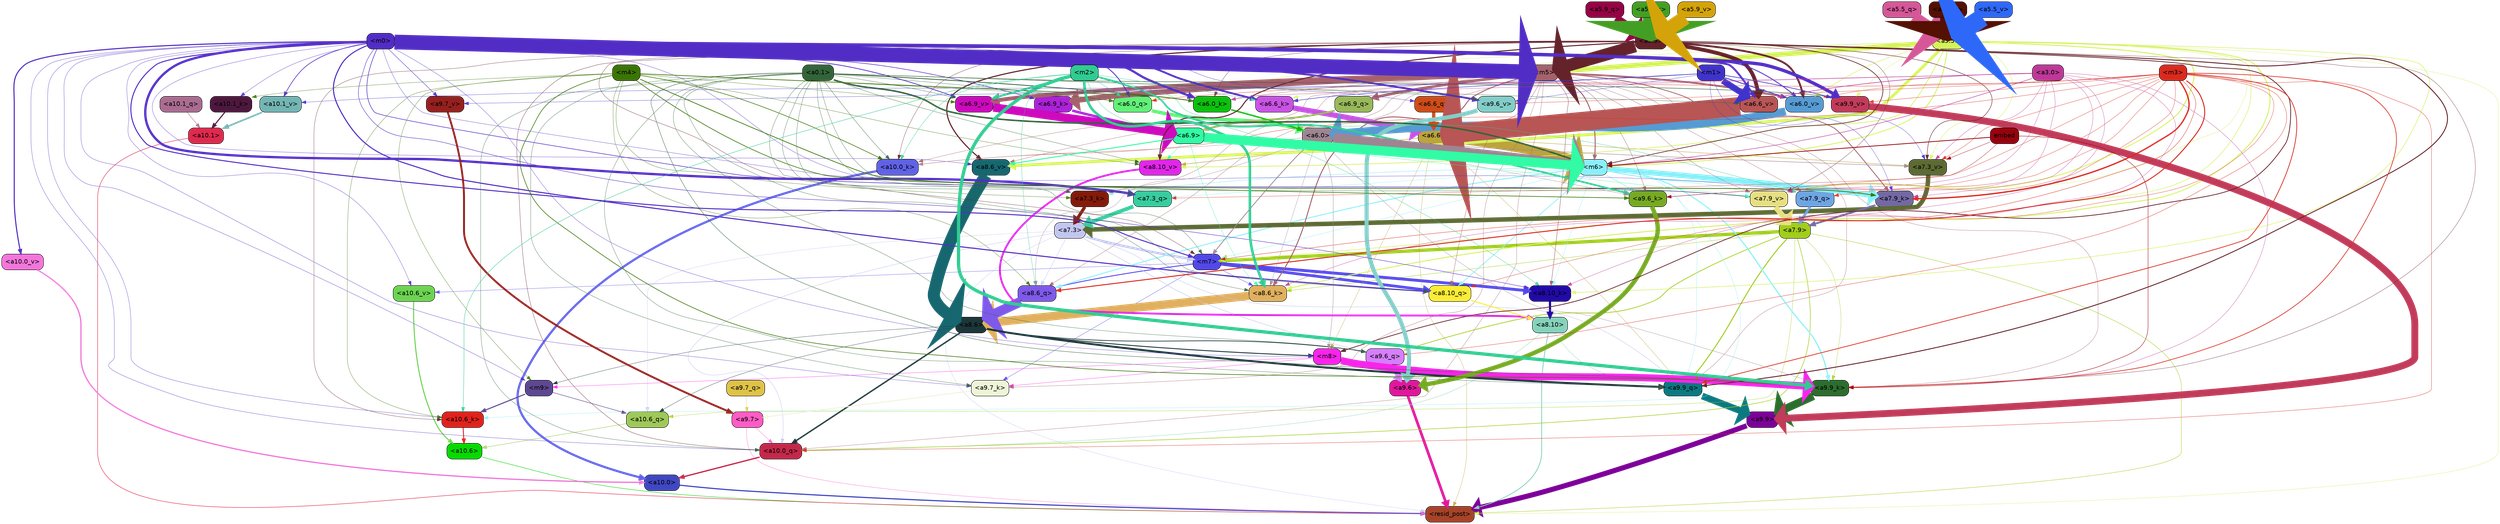 strict digraph "" {
	graph [bgcolor=transparent,
		layout=dot,
		overlap=false,
		splines=true
	];
	"<a10.6>"	[color=black,
		fillcolor="#06da01",
		fontname=Helvetica,
		shape=box,
		style="filled, rounded"];
	"<resid_post>"	[color=black,
		fillcolor="#a64328",
		fontname=Helvetica,
		shape=box,
		style="filled, rounded"];
	"<a10.6>" -> "<resid_post>"	[color="#06da01",
		penwidth=0.9498605728149414];
	"<a10.1>"	[color=black,
		fillcolor="#df294d",
		fontname=Helvetica,
		shape=box,
		style="filled, rounded"];
	"<a10.1>" -> "<resid_post>"	[color="#df294d",
		penwidth=1.0084514617919922];
	"<a10.0>"	[color=black,
		fillcolor="#4047c2",
		fontname=Helvetica,
		shape=box,
		style="filled, rounded"];
	"<a10.0>" -> "<resid_post>"	[color="#4047c2",
		penwidth=2.5814952850341797];
	"<a9.9>"	[color=black,
		fillcolor="#7c0198",
		fontname=Helvetica,
		shape=box,
		style="filled, rounded"];
	"<a9.9>" -> "<resid_post>"	[color="#7c0198",
		penwidth=11.610888481140137];
	"<a9.7>"	[color=black,
		fillcolor="#fe5bc4",
		fontname=Helvetica,
		shape=box,
		style="filled, rounded"];
	"<a9.7>" -> "<resid_post>"	[color="#fe5bc4",
		penwidth=0.6];
	"<a10.0_q>"	[color=black,
		fillcolor="#c4284a",
		fontname=Helvetica,
		shape=box,
		style="filled, rounded"];
	"<a9.7>" -> "<a10.0_q>"	[color="#fe5bc4",
		penwidth=0.6];
	"<a9.6>"	[color=black,
		fillcolor="#e0179d",
		fontname=Helvetica,
		shape=box,
		style="filled, rounded"];
	"<a9.6>" -> "<resid_post>"	[color="#e0179d",
		penwidth=6.121421813964844];
	"<a8.10>"	[color=black,
		fillcolor="#85d2ba",
		fontname=Helvetica,
		shape=box,
		style="filled, rounded"];
	"<a8.10>" -> "<resid_post>"	[color="#85d2ba",
		penwidth=1.7841739654541016];
	"<a8.10>" -> "<a10.0_q>"	[color="#85d2ba",
		penwidth=0.6612663269042969];
	"<a9.9_q>"	[color=black,
		fillcolor="#0b7981",
		fontname=Helvetica,
		shape=box,
		style="filled, rounded"];
	"<a8.10>" -> "<a9.9_q>"	[color="#85d2ba",
		penwidth=0.6];
	"<a7.9>"	[color=black,
		fillcolor="#a1cd1c",
		fontname=Helvetica,
		shape=box,
		style="filled, rounded"];
	"<a7.9>" -> "<resid_post>"	[color="#a1cd1c",
		penwidth=0.8109169006347656];
	"<a10.6_q>"	[color=black,
		fillcolor="#9ec858",
		fontname=Helvetica,
		shape=box,
		style="filled, rounded"];
	"<a7.9>" -> "<a10.6_q>"	[color="#a1cd1c",
		penwidth=0.6];
	"<a7.9>" -> "<a10.0_q>"	[color="#a1cd1c",
		penwidth=1.19378662109375];
	"<m7>"	[color=black,
		fillcolor="#5248ea",
		fontname=Helvetica,
		shape=box,
		style="filled, rounded"];
	"<a7.9>" -> "<m7>"	[color="#a1cd1c",
		penwidth=7.3899383544921875];
	"<a7.9>" -> "<a9.9_q>"	[color="#a1cd1c",
		penwidth=2.1764984130859375];
	"<a9.6_q>"	[color=black,
		fillcolor="#d57ffa",
		fontname=Helvetica,
		shape=box,
		style="filled, rounded"];
	"<a7.9>" -> "<a9.6_q>"	[color="#a1cd1c",
		penwidth=1.6184196472167969];
	"<a9.9_k>"	[color=black,
		fillcolor="#2c6e2d",
		fontname=Helvetica,
		shape=box,
		style="filled, rounded"];
	"<a7.9>" -> "<a9.9_k>"	[color="#a1cd1c",
		penwidth=0.6];
	"<a8.6_k>"	[color=black,
		fillcolor="#e0b05f",
		fontname=Helvetica,
		shape=box,
		style="filled, rounded"];
	"<a7.9>" -> "<a8.6_k>"	[color="#a1cd1c",
		penwidth=0.7570610046386719];
	"<a7.3>"	[color=black,
		fillcolor="#c2c6ef",
		fontname=Helvetica,
		shape=box,
		style="filled, rounded"];
	"<a7.3>" -> "<resid_post>"	[color="#c2c6ef",
		penwidth=0.6];
	"<a7.3>" -> "<a10.6_q>"	[color="#c2c6ef",
		penwidth=0.6];
	"<a7.3>" -> "<a10.0_q>"	[color="#c2c6ef",
		penwidth=0.8208656311035156];
	"<a7.3>" -> "<m7>"	[color="#c2c6ef",
		penwidth=5.189311981201172];
	"<a7.3>" -> "<a9.9_q>"	[color="#c2c6ef",
		penwidth=0.8119163513183594];
	"<a7.3>" -> "<a9.6_q>"	[color="#c2c6ef",
		penwidth=0.9649925231933594];
	"<a8.6_q>"	[color=black,
		fillcolor="#7e59ea",
		fontname=Helvetica,
		shape=box,
		style="filled, rounded"];
	"<a7.3>" -> "<a8.6_q>"	[color="#c2c6ef",
		penwidth=0.7801322937011719];
	"<a6.6>"	[color=black,
		fillcolor="#bca33e",
		fontname=Helvetica,
		shape=box,
		style="filled, rounded"];
	"<a6.6>" -> "<resid_post>"	[color="#bca33e",
		penwidth=0.6];
	"<m6>"	[color=black,
		fillcolor="#89eff9",
		fontname=Helvetica,
		shape=box,
		style="filled, rounded"];
	"<a6.6>" -> "<m6>"	[color="#bca33e",
		penwidth=21.6163272857666];
	"<m8>"	[color=black,
		fillcolor="#fa23eb",
		fontname=Helvetica,
		shape=box,
		style="filled, rounded"];
	"<a6.6>" -> "<m8>"	[color="#bca33e",
		penwidth=0.6];
	"<a6.6>" -> "<a9.9_q>"	[color="#bca33e",
		penwidth=0.6];
	"<a8.10_v>"	[color=black,
		fillcolor="#e126ea",
		fontname=Helvetica,
		shape=box,
		style="filled, rounded"];
	"<a6.6>" -> "<a8.10_v>"	[color="#bca33e",
		penwidth=1.0661506652832031];
	"<a7.3_v>"	[color=black,
		fillcolor="#5c6a33",
		fontname=Helvetica,
		shape=box,
		style="filled, rounded"];
	"<a6.6>" -> "<a7.3_v>"	[color="#bca33e",
		penwidth=0.8506813049316406];
	"<a5.5>"	[color=black,
		fillcolor="#d4f25b",
		fontname=Helvetica,
		shape=box,
		style="filled, rounded"];
	"<a5.5>" -> "<resid_post>"	[color="#d4f25b",
		penwidth=0.6];
	"<m5>"	[color=black,
		fillcolor="#a5626c",
		fontname=Helvetica,
		shape=box,
		style="filled, rounded"];
	"<a5.5>" -> "<m5>"	[color="#d4f25b",
		penwidth=10.773042678833008];
	"<a5.5>" -> "<m6>"	[color="#d4f25b",
		penwidth=1.8430671691894531];
	"<a5.5>" -> "<m7>"	[color="#d4f25b",
		penwidth=1.0865592956542969];
	"<a9.9_v>"	[color=black,
		fillcolor="#c13b5a",
		fontname=Helvetica,
		shape=box,
		style="filled, rounded"];
	"<a5.5>" -> "<a9.9_v>"	[color="#d4f25b",
		penwidth=0.6];
	"<a8.10_k>"	[color=black,
		fillcolor="#210aa7",
		fontname=Helvetica,
		shape=box,
		style="filled, rounded"];
	"<a5.5>" -> "<a8.10_k>"	[color="#d4f25b",
		penwidth=1.1390800476074219];
	"<a5.5>" -> "<a8.6_k>"	[color="#d4f25b",
		penwidth=2.00030517578125];
	"<a5.5>" -> "<a8.10_v>"	[color="#d4f25b",
		penwidth=1.4206085205078125];
	"<a8.6_v>"	[color=black,
		fillcolor="#16676f",
		fontname=Helvetica,
		shape=box,
		style="filled, rounded"];
	"<a5.5>" -> "<a8.6_v>"	[color="#d4f25b",
		penwidth=6.534294128417969];
	"<a7.9_q>"	[color=black,
		fillcolor="#6fa5e3",
		fontname=Helvetica,
		shape=box,
		style="filled, rounded"];
	"<a5.5>" -> "<a7.9_q>"	[color="#d4f25b",
		penwidth=0.6];
	"<a7.9_v>"	[color=black,
		fillcolor="#e7df83",
		fontname=Helvetica,
		shape=box,
		style="filled, rounded"];
	"<a5.5>" -> "<a7.9_v>"	[color="#d4f25b",
		penwidth=2.0819549560546875];
	"<a5.5>" -> "<a7.3_v>"	[color="#d4f25b",
		penwidth=0.8107681274414062];
	"<a6.0_q>"	[color=black,
		fillcolor="#61f078",
		fontname=Helvetica,
		shape=box,
		style="filled, rounded"];
	"<a5.5>" -> "<a6.0_q>"	[color="#d4f25b",
		penwidth=0.6];
	"<a6.6_k>"	[color=black,
		fillcolor="#c953e4",
		fontname=Helvetica,
		shape=box,
		style="filled, rounded"];
	"<a5.5>" -> "<a6.6_k>"	[color="#d4f25b",
		penwidth=0.6];
	"<a6.0_v>"	[color=black,
		fillcolor="#569bd3",
		fontname=Helvetica,
		shape=box,
		style="filled, rounded"];
	"<a5.5>" -> "<a6.0_v>"	[color="#d4f25b",
		penwidth=0.9978408813476562];
	"<a10.6_q>" -> "<a10.6>"	[color="#9ec858",
		penwidth=0.9244728088378906];
	"<a10.1_q>"	[color=black,
		fillcolor="#aa6c91",
		fontname=Helvetica,
		shape=box,
		style="filled, rounded"];
	"<a10.1_q>" -> "<a10.1>"	[color="#aa6c91",
		penwidth=0.9268798828125];
	"<a10.0_q>" -> "<a10.0>"	[color="#c4284a",
		penwidth=2.905670166015625];
	"<a10.6_k>"	[color=black,
		fillcolor="#e1211b",
		fontname=Helvetica,
		shape=box,
		style="filled, rounded"];
	"<a10.6_k>" -> "<a10.6>"	[color="#e1211b",
		penwidth=2.0319366455078125];
	"<a10.1_k>"	[color=black,
		fillcolor="#4e183e",
		fontname=Helvetica,
		shape=box,
		style="filled, rounded"];
	"<a10.1_k>" -> "<a10.1>"	[color="#4e183e",
		penwidth=2.4037628173828125];
	"<a10.0_k>"	[color=black,
		fillcolor="#6062e6",
		fontname=Helvetica,
		shape=box,
		style="filled, rounded"];
	"<a10.0_k>" -> "<a10.0>"	[color="#6062e6",
		penwidth=4.9319305419921875];
	"<a10.6_v>"	[color=black,
		fillcolor="#6cd451",
		fontname=Helvetica,
		shape=box,
		style="filled, rounded"];
	"<a10.6_v>" -> "<a10.6>"	[color="#6cd451",
		penwidth=2.290935516357422];
	"<a10.1_v>"	[color=black,
		fillcolor="#72b5b3",
		fontname=Helvetica,
		shape=box,
		style="filled, rounded"];
	"<a10.1_v>" -> "<a10.1>"	[color="#72b5b3",
		penwidth=3.6398468017578125];
	"<a10.0_v>"	[color=black,
		fillcolor="#f376db",
		fontname=Helvetica,
		shape=box,
		style="filled, rounded"];
	"<a10.0_v>" -> "<a10.0>"	[color="#f376db",
		penwidth=2.7666168212890625];
	"<m9>"	[color=black,
		fillcolor="#5d4891",
		fontname=Helvetica,
		shape=box,
		style="filled, rounded"];
	"<m9>" -> "<a10.6_q>"	[color="#5d4891",
		penwidth=1.0384025573730469];
	"<m9>" -> "<a10.6_k>"	[color="#5d4891",
		penwidth=2.371124267578125];
	"<a8.6>"	[color=black,
		fillcolor="#1c373a",
		fontname=Helvetica,
		shape=box,
		style="filled, rounded"];
	"<a8.6>" -> "<a10.6_q>"	[color="#1c373a",
		penwidth=0.6];
	"<a8.6>" -> "<a10.0_q>"	[color="#1c373a",
		penwidth=3.1841888427734375];
	"<a8.6>" -> "<m9>"	[color="#1c373a",
		penwidth=0.6];
	"<a8.6>" -> "<m8>"	[color="#1c373a",
		penwidth=1.972564697265625];
	"<a8.6>" -> "<a9.9_q>"	[color="#1c373a",
		penwidth=4.482503890991211];
	"<a8.6>" -> "<a9.6_q>"	[color="#1c373a",
		penwidth=1.515838623046875];
	"<m5>" -> "<a10.0_q>"	[color="#a5626c",
		penwidth=0.6];
	"<m5>" -> "<a10.0_k>"	[color="#a5626c",
		penwidth=0.6];
	"<m5>" -> "<m6>"	[color="#a5626c",
		penwidth=2.143606185913086];
	"<m5>" -> "<a9.9_q>"	[color="#a5626c",
		penwidth=0.6];
	"<m5>" -> "<a9.9_k>"	[color="#a5626c",
		penwidth=0.6];
	"<a9.7_k>"	[color=black,
		fillcolor="#eef4d7",
		fontname=Helvetica,
		shape=box,
		style="filled, rounded"];
	"<m5>" -> "<a9.7_k>"	[color="#a5626c",
		penwidth=0.6];
	"<a9.6_k>"	[color=black,
		fillcolor="#77aa23",
		fontname=Helvetica,
		shape=box,
		style="filled, rounded"];
	"<m5>" -> "<a9.6_k>"	[color="#a5626c",
		penwidth=0.7197036743164062];
	"<a8.10_q>"	[color=black,
		fillcolor="#faec36",
		fontname=Helvetica,
		shape=box,
		style="filled, rounded"];
	"<m5>" -> "<a8.10_q>"	[color="#a5626c",
		penwidth=0.7198371887207031];
	"<m5>" -> "<a8.6_q>"	[color="#a5626c",
		penwidth=0.6];
	"<m5>" -> "<a8.10_k>"	[color="#a5626c",
		penwidth=0.9238471984863281];
	"<m5>" -> "<a8.6_k>"	[color="#a5626c",
		penwidth=2.1219520568847656];
	"<m5>" -> "<a8.6_v>"	[color="#a5626c",
		penwidth=0.6];
	"<m5>" -> "<a7.9_q>"	[color="#a5626c",
		penwidth=0.6];
	"<a7.9_k>"	[color=black,
		fillcolor="#7369a3",
		fontname=Helvetica,
		shape=box,
		style="filled, rounded"];
	"<m5>" -> "<a7.9_k>"	[color="#a5626c",
		penwidth=1.7779998779296875];
	"<a7.3_k>"	[color=black,
		fillcolor="#841b0a",
		fontname=Helvetica,
		shape=box,
		style="filled, rounded"];
	"<m5>" -> "<a7.3_k>"	[color="#a5626c",
		penwidth=0.6];
	"<m5>" -> "<a7.9_v>"	[color="#a5626c",
		penwidth=0.6];
	"<a6.9_q>"	[color=black,
		fillcolor="#98b85b",
		fontname=Helvetica,
		shape=box,
		style="filled, rounded"];
	"<m5>" -> "<a6.9_q>"	[color="#a5626c",
		penwidth=5.935678482055664];
	"<a6.6_q>"	[color=black,
		fillcolor="#ce4c18",
		fontname=Helvetica,
		shape=box,
		style="filled, rounded"];
	"<m5>" -> "<a6.6_q>"	[color="#a5626c",
		penwidth=0.6];
	"<a6.9_k>"	[color=black,
		fillcolor="#ad22d9",
		fontname=Helvetica,
		shape=box,
		style="filled, rounded"];
	"<m5>" -> "<a6.9_k>"	[color="#a5626c",
		penwidth=12.203306198120117];
	"<a6.0_k>"	[color=black,
		fillcolor="#0dc00e",
		fontname=Helvetica,
		shape=box,
		style="filled, rounded"];
	"<m5>" -> "<a6.0_k>"	[color="#a5626c",
		penwidth=0.6867179870605469];
	"<a6.9_v>"	[color=black,
		fillcolor="#cd0abd",
		fontname=Helvetica,
		shape=box,
		style="filled, rounded"];
	"<m5>" -> "<a6.9_v>"	[color="#a5626c",
		penwidth=8.809343338012695];
	"<m5>" -> "<a6.0_v>"	[color="#a5626c",
		penwidth=3.8560523986816406];
	"<a5.9>"	[color=black,
		fillcolor="#64222b",
		fontname=Helvetica,
		shape=box,
		style="filled, rounded"];
	"<a5.9>" -> "<a10.0_q>"	[color="#64222b",
		penwidth=0.6463394165039062];
	"<a5.9>" -> "<a10.6_k>"	[color="#64222b",
		penwidth=0.6];
	"<a5.9>" -> "<a10.0_k>"	[color="#64222b",
		penwidth=0.6];
	"<a5.9>" -> "<m5>"	[color="#64222b",
		penwidth=27.929821968078613];
	"<a5.9>" -> "<m6>"	[color="#64222b",
		penwidth=1.4513568878173828];
	"<a5.9>" -> "<m7>"	[color="#64222b",
		penwidth=0.6];
	"<a5.9>" -> "<m8>"	[color="#64222b",
		penwidth=1.6550712585449219];
	"<a5.9>" -> "<a9.9_q>"	[color="#64222b",
		penwidth=2.019031524658203];
	"<a5.9>" -> "<a9.9_k>"	[color="#64222b",
		penwidth=0.6];
	"<a5.9>" -> "<a8.10_v>"	[color="#64222b",
		penwidth=2.2765426635742188];
	"<a5.9>" -> "<a8.6_v>"	[color="#64222b",
		penwidth=2.4934005737304688];
	"<a5.9>" -> "<a7.9_v>"	[color="#64222b",
		penwidth=0.6];
	"<a5.9>" -> "<a7.3_v>"	[color="#64222b",
		penwidth=0.9861984252929688];
	"<a5.9>" -> "<a6.0_k>"	[color="#64222b",
		penwidth=0.6];
	"<a6.6_v>"	[color=black,
		fillcolor="#b75655",
		fontname=Helvetica,
		shape=box,
		style="filled, rounded"];
	"<a5.9>" -> "<a6.6_v>"	[color="#64222b",
		penwidth=8.623922348022461];
	"<a5.9>" -> "<a6.0_v>"	[color="#64222b",
		penwidth=4.239973068237305];
	"<m3>"	[color=black,
		fillcolor="#da2a1e",
		fontname=Helvetica,
		shape=box,
		style="filled, rounded"];
	"<m3>" -> "<a10.0_q>"	[color="#da2a1e",
		penwidth=0.6597442626953125];
	"<m3>" -> "<a10.0_k>"	[color="#da2a1e",
		penwidth=0.6506614685058594];
	"<m3>" -> "<m7>"	[color="#da2a1e",
		penwidth=0.7659339904785156];
	"<m3>" -> "<a9.9_q>"	[color="#da2a1e",
		penwidth=1.6276321411132812];
	"<m3>" -> "<a9.6_q>"	[color="#da2a1e",
		penwidth=0.6724472045898438];
	"<m3>" -> "<a9.9_k>"	[color="#da2a1e",
		penwidth=1.4574642181396484];
	"<m3>" -> "<a9.6_k>"	[color="#da2a1e",
		penwidth=0.6];
	"<m3>" -> "<a9.9_v>"	[color="#da2a1e",
		penwidth=0.6589469909667969];
	"<a9.6_v>"	[color=black,
		fillcolor="#83cdc8",
		fontname=Helvetica,
		shape=box,
		style="filled, rounded"];
	"<m3>" -> "<a9.6_v>"	[color="#da2a1e",
		penwidth=0.6];
	"<m3>" -> "<a8.10_q>"	[color="#da2a1e",
		penwidth=0.6];
	"<m3>" -> "<a8.6_q>"	[color="#da2a1e",
		penwidth=2.1676406860351562];
	"<m3>" -> "<a7.9_q>"	[color="#da2a1e",
		penwidth=0.6];
	"<a7.3_q>"	[color=black,
		fillcolor="#36cd9f",
		fontname=Helvetica,
		shape=box,
		style="filled, rounded"];
	"<m3>" -> "<a7.3_q>"	[color="#da2a1e",
		penwidth=0.6];
	"<m3>" -> "<a7.9_k>"	[color="#da2a1e",
		penwidth=2.978912353515625];
	"<m3>" -> "<a7.9_v>"	[color="#da2a1e",
		penwidth=0.6];
	"<m3>" -> "<a7.3_v>"	[color="#da2a1e",
		penwidth=0.6];
	"<m3>" -> "<a6.0_q>"	[color="#da2a1e",
		penwidth=0.6884860992431641];
	"<m3>" -> "<a6.0_v>"	[color="#da2a1e",
		penwidth=0.6];
	"<m0>"	[color=black,
		fillcolor="#522dc5",
		fontname=Helvetica,
		shape=box,
		style="filled, rounded"];
	"<m0>" -> "<a10.0_q>"	[color="#522dc5",
		penwidth=0.6];
	"<m0>" -> "<a10.6_k>"	[color="#522dc5",
		penwidth=0.6];
	"<m0>" -> "<a10.1_k>"	[color="#522dc5",
		penwidth=0.6];
	"<m0>" -> "<a10.6_v>"	[color="#522dc5",
		penwidth=0.6];
	"<m0>" -> "<a10.1_v>"	[color="#522dc5",
		penwidth=1.3360328674316406];
	"<m0>" -> "<a10.0_v>"	[color="#522dc5",
		penwidth=2.4083595275878906];
	"<m0>" -> "<m9>"	[color="#522dc5",
		penwidth=0.6];
	"<m0>" -> "<m5>"	[color="#522dc5",
		penwidth=33.441712856292725];
	"<m0>" -> "<m7>"	[color="#522dc5",
		penwidth=2.224945068359375];
	"<m0>" -> "<m8>"	[color="#522dc5",
		penwidth=0.6];
	"<m0>" -> "<a9.7_k>"	[color="#522dc5",
		penwidth=0.6];
	"<m0>" -> "<a9.6_k>"	[color="#522dc5",
		penwidth=0.6];
	"<m0>" -> "<a9.9_v>"	[color="#522dc5",
		penwidth=7.537467956542969];
	"<a9.7_v>"	[color=black,
		fillcolor="#96201e",
		fontname=Helvetica,
		shape=box,
		style="filled, rounded"];
	"<m0>" -> "<a9.7_v>"	[color="#522dc5",
		penwidth=0.8575286865234375];
	"<m0>" -> "<a9.6_v>"	[color="#522dc5",
		penwidth=4.1688385009765625];
	"<m0>" -> "<a8.10_q>"	[color="#522dc5",
		penwidth=2.3761940002441406];
	"<m0>" -> "<a8.10_k>"	[color="#522dc5",
		penwidth=0.9220962524414062];
	"<m0>" -> "<a8.6_v>"	[color="#522dc5",
		penwidth=0.6];
	"<m0>" -> "<a7.9_q>"	[color="#522dc5",
		penwidth=0.6];
	"<m0>" -> "<a7.3_q>"	[color="#522dc5",
		penwidth=5.264301300048828];
	"<m0>" -> "<a7.9_v>"	[color="#522dc5",
		penwidth=1.2114486694335938];
	"<m0>" -> "<a6.6_q>"	[color="#522dc5",
		penwidth=0.6273632049560547];
	"<m0>" -> "<a6.0_q>"	[color="#522dc5",
		penwidth=1.8900203704833984];
	"<m0>" -> "<a6.9_k>"	[color="#522dc5",
		penwidth=1.2153072357177734];
	"<m0>" -> "<a6.6_k>"	[color="#522dc5",
		penwidth=4.234254837036133];
	"<m0>" -> "<a6.0_k>"	[color="#522dc5",
		penwidth=5.01750373840332];
	"<m0>" -> "<a6.9_v>"	[color="#522dc5",
		penwidth=1.6340084075927734];
	"<m0>" -> "<a6.6_v>"	[color="#522dc5",
		penwidth=4.314628601074219];
	"<m0>" -> "<a6.0_v>"	[color="#522dc5",
		penwidth=1.9309234619140625];
	"<a0.1>"	[color=black,
		fillcolor="#326439",
		fontname=Helvetica,
		shape=box,
		style="filled, rounded"];
	"<a0.1>" -> "<a10.0_q>"	[color="#326439",
		penwidth=0.6];
	"<a0.1>" -> "<a10.0_k>"	[color="#326439",
		penwidth=0.6768684387207031];
	"<a0.1>" -> "<m6>"	[color="#326439",
		penwidth=3.4290084838867188];
	"<a0.1>" -> "<m7>"	[color="#326439",
		penwidth=0.6];
	"<a0.1>" -> "<a9.9_q>"	[color="#326439",
		penwidth=0.6];
	"<a0.1>" -> "<a9.6_q>"	[color="#326439",
		penwidth=0.6];
	"<a0.1>" -> "<a9.9_k>"	[color="#326439",
		penwidth=0.81341552734375];
	"<a0.1>" -> "<a9.7_k>"	[color="#326439",
		penwidth=0.6];
	"<a0.1>" -> "<a9.9_v>"	[color="#326439",
		penwidth=1.062591552734375];
	"<a0.1>" -> "<a9.6_v>"	[color="#326439",
		penwidth=0.6];
	"<a0.1>" -> "<a8.10_q>"	[color="#326439",
		penwidth=0.6];
	"<a0.1>" -> "<a8.6_k>"	[color="#326439",
		penwidth=0.6];
	"<a0.1>" -> "<a8.10_v>"	[color="#326439",
		penwidth=0.6];
	"<a0.1>" -> "<a7.3_q>"	[color="#326439",
		penwidth=0.6];
	"<a0.1>" -> "<a7.3_k>"	[color="#326439",
		penwidth=0.6];
	"<a0.1>" -> "<a7.9_v>"	[color="#326439",
		penwidth=0.6];
	"<a0.1>" -> "<a6.0_q>"	[color="#326439",
		penwidth=0.6];
	"<a0.1>" -> "<a6.0_k>"	[color="#326439",
		penwidth=1.7027435302734375];
	"<a0.1>" -> "<a6.9_v>"	[color="#326439",
		penwidth=0.6];
	"<a0.1>" -> "<a6.6_v>"	[color="#326439",
		penwidth=0.6];
	"<m6>" -> "<a10.6_k>"	[color="#89eff9",
		penwidth=0.6];
	"<m6>" -> "<m7>"	[color="#89eff9",
		penwidth=0.6];
	"<m6>" -> "<a9.9_q>"	[color="#89eff9",
		penwidth=0.6];
	"<m6>" -> "<a9.9_k>"	[color="#89eff9",
		penwidth=2.533975601196289];
	"<m6>" -> "<a9.6_k>"	[color="#89eff9",
		penwidth=0.9471282958984375];
	"<m6>" -> "<a8.10_q>"	[color="#89eff9",
		penwidth=1.4854621887207031];
	"<m6>" -> "<a8.6_q>"	[color="#89eff9",
		penwidth=2.0796165466308594];
	"<m6>" -> "<a8.10_k>"	[color="#89eff9",
		penwidth=0.6];
	"<m6>" -> "<a7.9_q>"	[color="#89eff9",
		penwidth=1.9016571044921875];
	"<m6>" -> "<a7.3_q>"	[color="#89eff9",
		penwidth=0.6];
	"<m6>" -> "<a7.9_k>"	[color="#89eff9",
		penwidth=12.277053833007812];
	"<m6>" -> "<a7.3_k>"	[color="#89eff9",
		penwidth=0.8951148986816406];
	"<m6>" -> "<a7.9_v>"	[color="#89eff9",
		penwidth=0.8897933959960938];
	"<m4>"	[color=black,
		fillcolor="#3b7506",
		fontname=Helvetica,
		shape=box,
		style="filled, rounded"];
	"<m4>" -> "<a10.6_k>"	[color="#3b7506",
		penwidth=0.6];
	"<m4>" -> "<a10.1_k>"	[color="#3b7506",
		penwidth=0.6];
	"<m4>" -> "<a10.0_k>"	[color="#3b7506",
		penwidth=1.230804443359375];
	"<m4>" -> "<m9>"	[color="#3b7506",
		penwidth=0.6];
	"<m4>" -> "<a9.9_k>"	[color="#3b7506",
		penwidth=1.3186264038085938];
	"<m4>" -> "<a9.6_k>"	[color="#3b7506",
		penwidth=1.3722038269042969];
	"<m4>" -> "<a8.6_q>"	[color="#3b7506",
		penwidth=0.6];
	"<m4>" -> "<a8.10_v>"	[color="#3b7506",
		penwidth=0.6];
	"<m4>" -> "<a7.9_k>"	[color="#3b7506",
		penwidth=1.5913276672363281];
	"<m4>" -> "<a7.3_k>"	[color="#3b7506",
		penwidth=0.6];
	"<m4>" -> "<a6.0_q>"	[color="#3b7506",
		penwidth=0.6];
	"<m4>" -> "<a6.0_k>"	[color="#3b7506",
		penwidth=1.4652233123779297];
	"<m4>" -> "<a6.9_v>"	[color="#3b7506",
		penwidth=0.6];
	"<m2>"	[color=black,
		fillcolor="#31cb92",
		fontname=Helvetica,
		shape=box,
		style="filled, rounded"];
	"<m2>" -> "<a10.6_k>"	[color="#31cb92",
		penwidth=0.8380241394042969];
	"<m2>" -> "<a10.0_k>"	[color="#31cb92",
		penwidth=0.6622200012207031];
	"<m2>" -> "<a9.9_k>"	[color="#31cb92",
		penwidth=7.476325988769531];
	"<m2>" -> "<a9.6_k>"	[color="#31cb92",
		penwidth=3.761505126953125];
	"<m2>" -> "<a8.6_q>"	[color="#31cb92",
		penwidth=0.6];
	"<m2>" -> "<a8.10_k>"	[color="#31cb92",
		penwidth=0.6];
	"<m2>" -> "<a8.6_k>"	[color="#31cb92",
		penwidth=5.699577331542969];
	"<m2>" -> "<a7.9_q>"	[color="#31cb92",
		penwidth=0.6];
	"<m2>" -> "<a6.0_q>"	[color="#31cb92",
		penwidth=0.6];
	"<m2>" -> "<a6.6_k>"	[color="#31cb92",
		penwidth=0.6];
	"<m2>" -> "<a6.9_v>"	[color="#31cb92",
		penwidth=4.3256072998046875];
	"<a6.0>"	[color=black,
		fillcolor="#9e8592",
		fontname=Helvetica,
		shape=box,
		style="filled, rounded"];
	"<a6.0>" -> "<a10.0_k>"	[color="#9e8592",
		penwidth=0.6];
	"<a6.0>" -> "<m6>"	[color="#9e8592",
		penwidth=23.31447410583496];
	"<a6.0>" -> "<m7>"	[color="#9e8592",
		penwidth=1.694061279296875];
	"<a6.0>" -> "<m8>"	[color="#9e8592",
		penwidth=0.7418403625488281];
	"<a6.0>" -> "<a9.9_k>"	[color="#9e8592",
		penwidth=0.6];
	"<a6.0>" -> "<a9.6_k>"	[color="#9e8592",
		penwidth=0.6];
	"<a6.0>" -> "<a8.6_q>"	[color="#9e8592",
		penwidth=0.6];
	"<a6.0>" -> "<a8.6_k>"	[color="#9e8592",
		penwidth=0.6];
	"<a6.0>" -> "<a7.3_v>"	[color="#9e8592",
		penwidth=0.9905738830566406];
	"<m7>" -> "<a10.6_v>"	[color="#5248ea",
		penwidth=0.6];
	"<m7>" -> "<a9.7_k>"	[color="#5248ea",
		penwidth=0.6];
	"<m7>" -> "<a8.10_q>"	[color="#5248ea",
		penwidth=6.2237091064453125];
	"<m7>" -> "<a8.6_q>"	[color="#5248ea",
		penwidth=1.9677276611328125];
	"<m7>" -> "<a8.10_k>"	[color="#5248ea",
		penwidth=6.505390167236328];
	"<m7>" -> "<a8.6_k>"	[color="#5248ea",
		penwidth=0.6821136474609375];
	"<m1>"	[color=black,
		fillcolor="#4033cb",
		fontname=Helvetica,
		shape=box,
		style="filled, rounded"];
	"<m1>" -> "<a10.1_v>"	[color="#4033cb",
		penwidth=0.6];
	"<m1>" -> "<a9.9_v>"	[color="#4033cb",
		penwidth=1.4082679748535156];
	"<m1>" -> "<a9.7_v>"	[color="#4033cb",
		penwidth=0.6];
	"<m1>" -> "<a9.6_v>"	[color="#4033cb",
		penwidth=0.6];
	"<m1>" -> "<a7.9_k>"	[color="#4033cb",
		penwidth=0.6];
	"<m1>" -> "<a7.3_v>"	[color="#4033cb",
		penwidth=0.6];
	"<m1>" -> "<a6.6_k>"	[color="#4033cb",
		penwidth=1.0421028137207031];
	"<m1>" -> "<a6.6_v>"	[color="#4033cb",
		penwidth=14.129535675048828];
	"<m1>" -> "<a6.0_v>"	[color="#4033cb",
		penwidth=1.93902587890625];
	"<m8>" -> "<m9>"	[color="#fa23eb",
		penwidth=0.6];
	"<m8>" -> "<a9.9_q>"	[color="#fa23eb",
		penwidth=3.073810577392578];
	"<m8>" -> "<a9.9_k>"	[color="#fa23eb",
		penwidth=16.255420684814453];
	"<m8>" -> "<a9.7_k>"	[color="#fa23eb",
		penwidth=0.6];
	"<a9.9_q>" -> "<a9.9>"	[color="#0b7981",
		penwidth=15.310546875];
	"<a9.7_q>"	[color=black,
		fillcolor="#dfc248",
		fontname=Helvetica,
		shape=box,
		style="filled, rounded"];
	"<a9.7_q>" -> "<a9.7>"	[color="#dfc248",
		penwidth=0.6];
	"<a9.6_q>" -> "<a9.6>"	[color="#d57ffa",
		penwidth=6.823722839355469];
	"<a9.9_k>" -> "<a9.9>"	[color="#2c6e2d",
		penwidth=17.953022003173828];
	"<a9.7_k>" -> "<a9.7>"	[color="#eef4d7",
		penwidth=1.85101318359375];
	"<a9.6_k>" -> "<a9.6>"	[color="#77aa23",
		penwidth=9.787818908691406];
	"<a9.9_v>" -> "<a9.9>"	[color="#c13b5a",
		penwidth=15.728643417358398];
	"<a9.7_v>" -> "<a9.7>"	[color="#96201e",
		penwidth=4.305488586425781];
	"<a9.6_v>" -> "<a9.6>"	[color="#83cdc8",
		penwidth=9.212547302246094];
	"<a3.0>"	[color=black,
		fillcolor="#be3898",
		fontname=Helvetica,
		shape=box,
		style="filled, rounded"];
	"<a3.0>" -> "<m6>"	[color="#be3898",
		penwidth=1.0663299560546875];
	"<a3.0>" -> "<a9.9_k>"	[color="#be3898",
		penwidth=0.6];
	"<a3.0>" -> "<a9.6_k>"	[color="#be3898",
		penwidth=0.6];
	"<a3.0>" -> "<a8.10_k>"	[color="#be3898",
		penwidth=0.6];
	"<a3.0>" -> "<a8.6_k>"	[color="#be3898",
		penwidth=0.6];
	"<a3.0>" -> "<a7.9_k>"	[color="#be3898",
		penwidth=0.6];
	"<a3.0>" -> "<a7.9_v>"	[color="#be3898",
		penwidth=0.6];
	"<a3.0>" -> "<a7.3_v>"	[color="#be3898",
		penwidth=0.6];
	"<a3.0>" -> "<a6.0_k>"	[color="#be3898",
		penwidth=0.6];
	"<a3.0>" -> "<a6.9_v>"	[color="#be3898",
		penwidth=0.6];
	"<a3.0>" -> "<a6.6_v>"	[color="#be3898",
		penwidth=1.2425460815429688];
	embed	[color=black,
		fillcolor="#97020d",
		fontname=Helvetica,
		shape=box,
		style="filled, rounded"];
	embed -> "<m6>"	[color="#97020d",
		penwidth=1.6749610900878906];
	embed -> "<a9.9_k>"	[color="#97020d",
		penwidth=0.8602714538574219];
	embed -> "<a9.6_k>"	[color="#97020d",
		penwidth=0.6];
	embed -> "<a7.3_v>"	[color="#97020d",
		penwidth=0.6];
	"<a8.10_q>" -> "<a8.10>"	[color="#faec36",
		penwidth=2.2933731079101562];
	"<a8.6_q>" -> "<a8.6>"	[color="#7e59ea",
		penwidth=22.21251106262207];
	"<a8.10_k>" -> "<a8.10>"	[color="#210aa7",
		penwidth=5.009056091308594];
	"<a8.6_k>" -> "<a8.6>"	[color="#e0b05f",
		penwidth=19.114789962768555];
	"<a8.10_v>" -> "<a8.10>"	[color="#e126ea",
		penwidth=4.248416900634766];
	"<a8.6_v>" -> "<a8.6>"	[color="#16676f",
		penwidth=27.461654663085938];
	"<a6.9>"	[color=black,
		fillcolor="#31fba4",
		fontname=Helvetica,
		shape=box,
		style="filled, rounded"];
	"<a6.9>" -> "<m6>"	[color="#31fba4",
		penwidth=21.47117805480957];
	"<a6.9>" -> "<a8.6_k>"	[color="#31fba4",
		penwidth=0.6];
	"<a6.9>" -> "<a8.10_v>"	[color="#31fba4",
		penwidth=0.6];
	"<a6.9>" -> "<a8.6_v>"	[color="#31fba4",
		penwidth=2.0546798706054688];
	"<a6.9>" -> "<a7.9_v>"	[color="#31fba4",
		penwidth=0.6];
	"<a7.9_q>" -> "<a7.9>"	[color="#6fa5e3",
		penwidth=5.6087493896484375];
	"<a7.3_q>" -> "<a7.3>"	[color="#36cd9f",
		penwidth=8.568470001220703];
	"<a7.9_k>" -> "<a7.9>"	[color="#7369a3",
		penwidth=4.179893493652344];
	"<a7.3_k>" -> "<a7.3>"	[color="#841b0a",
		penwidth=7.138481140136719];
	"<a7.9_v>" -> "<a7.9>"	[color="#e7df83",
		penwidth=12.677261352539062];
	"<a7.3_v>" -> "<a7.3>"	[color="#5c6a33",
		penwidth=10.205863952636719];
	"<a6.9_q>" -> "<a6.9>"	[color="#98b85b",
		penwidth=4.004619598388672];
	"<a6.6_q>" -> "<a6.6>"	[color="#ce4c18",
		penwidth=7.501697540283203];
	"<a6.0_q>" -> "<a6.0>"	[color="#61f078",
		penwidth=7.7220001220703125];
	"<a6.9_k>" -> "<a6.9>"	[color="#ad22d9",
		penwidth=5.597904205322266];
	"<a6.6_k>" -> "<a6.6>"	[color="#c953e4",
		penwidth=11.958972930908203];
	"<a6.0_k>" -> "<a6.0>"	[color="#0dc00e",
		penwidth=3.2078399658203125];
	"<a6.9_v>" -> "<a6.9>"	[color="#cd0abd",
		penwidth=19.20796775817871];
	"<a6.6_v>" -> "<a6.6>"	[color="#b75655",
		penwidth=43.14964985847473];
	"<a6.0_v>" -> "<a6.0>"	[color="#569bd3",
		penwidth=18.152097702026367];
	"<a5.9_q>"	[color=black,
		fillcolor="#950344",
		fontname=Helvetica,
		shape=box,
		style="filled, rounded"];
	"<a5.9_q>" -> "<a5.9>"	[color="#950344",
		penwidth=15.47332763671875];
	"<a5.5_q>"	[color=black,
		fillcolor="#d55798",
		fontname=Helvetica,
		shape=box,
		style="filled, rounded"];
	"<a5.5_q>" -> "<a5.5>"	[color="#d55798",
		penwidth=30.33392298221588];
	"<a5.9_k>"	[color=black,
		fillcolor="#439f23",
		fontname=Helvetica,
		shape=box,
		style="filled, rounded"];
	"<a5.9_k>" -> "<a5.9>"	[color="#439f23",
		penwidth=36.25943899154663];
	"<a5.5_k>"	[color=black,
		fillcolor="#541002",
		fontname=Helvetica,
		shape=box,
		style="filled, rounded"];
	"<a5.5_k>" -> "<a5.5>"	[color="#541002",
		penwidth=35.63088274002075];
	"<a5.9_v>"	[color=black,
		fillcolor="#d4a309",
		fontname=Helvetica,
		shape=box,
		style="filled, rounded"];
	"<a5.9_v>" -> "<a5.9>"	[color="#d4a309",
		penwidth=32.75587797164917];
	"<a5.5_v>"	[color=black,
		fillcolor="#2e68f8",
		fontname=Helvetica,
		shape=box,
		style="filled, rounded"];
	"<a5.5_v>" -> "<a5.5>"	[color="#2e68f8",
		penwidth=41.64321708679199];
}
